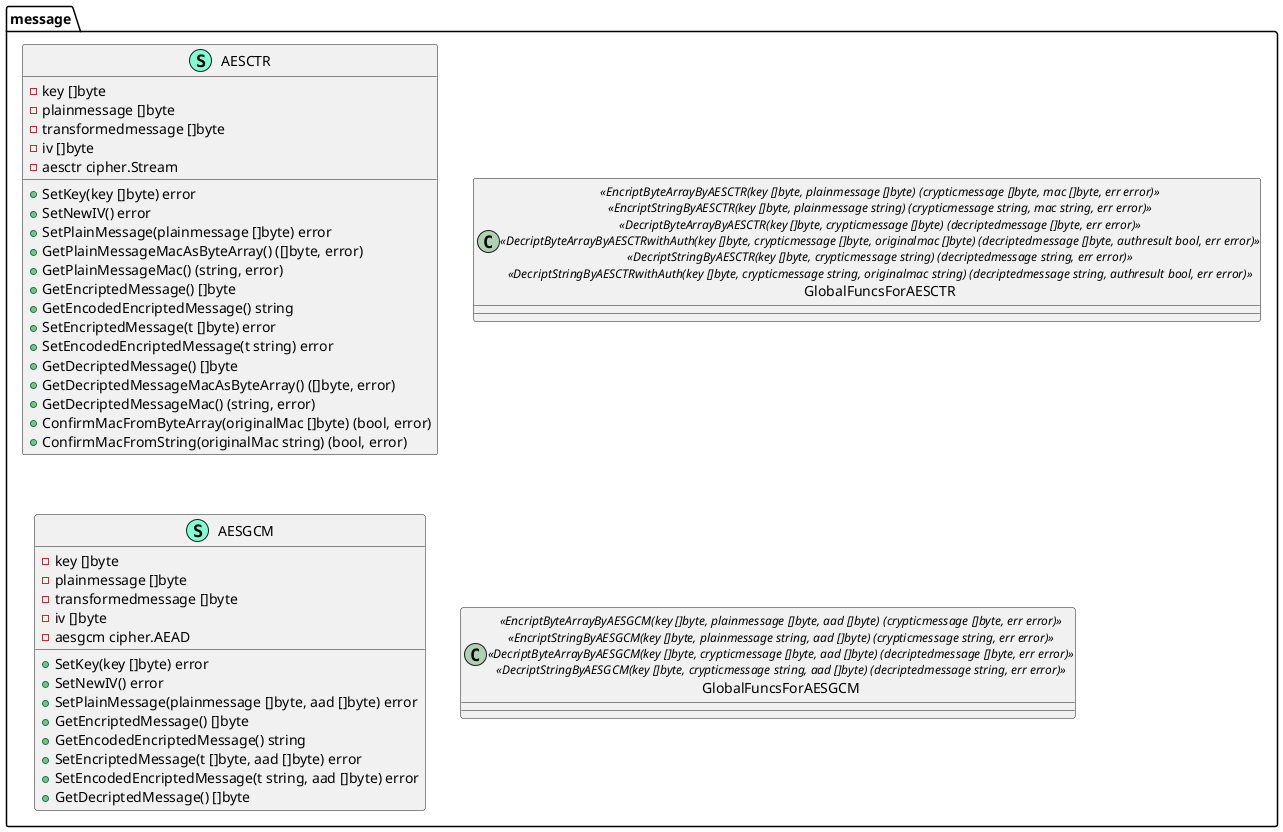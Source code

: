 @startuml
namespace message {
    class AESCTR << (S,Aquamarine) >> {
        - key []byte
        - plainmessage []byte
        - transformedmessage []byte
        - iv []byte
        - aesctr cipher.Stream

        + SetKey(key []byte) error
        + SetNewIV() error
        + SetPlainMessage(plainmessage []byte) error
        + GetPlainMessageMacAsByteArray() ([]byte, error)
        + GetPlainMessageMac() (string, error)
        + GetEncriptedMessage() []byte
        + GetEncodedEncriptedMessage() string
        + SetEncriptedMessage(t []byte) error
        + SetEncodedEncriptedMessage(t string) error
        + GetDecriptedMessage() []byte
        + GetDecriptedMessageMacAsByteArray() ([]byte, error)
        + GetDecriptedMessageMac() (string, error)
        + ConfirmMacFromByteArray(originalMac []byte) (bool, error)
        + ConfirmMacFromString(originalMac string) (bool, error)

    }
    class GlobalFuncsForAESCTR <<EncriptByteArrayByAESCTR(key []byte, plainmessage []byte) (crypticmessage []byte, mac []byte, err error)>> \
                               <<EncriptStringByAESCTR(key []byte, plainmessage string) (crypticmessage string, mac string, err error)>> \
                               <<DecriptByteArrayByAESCTR(key []byte, crypticmessage []byte) (decriptedmessage []byte, err error)>> \
                               <<DecriptByteArrayByAESCTRwithAuth(key []byte, crypticmessage []byte, originalmac []byte) (decriptedmessage []byte, authresult bool, err error)>> \
                               <<DecriptStringByAESCTR(key []byte, crypticmessage string) (decriptedmessage string, err error)>> \
                               <<DecriptStringByAESCTRwithAuth(key []byte, crypticmessage string, originalmac string) (decriptedmessage string, authresult bool, err error)>>
    class AESGCM << (S,Aquamarine) >> {
        - key []byte
        - plainmessage []byte
        - transformedmessage []byte
        - iv []byte
        - aesgcm cipher.AEAD

        + SetKey(key []byte) error
        + SetNewIV() error
        + SetPlainMessage(plainmessage []byte, aad []byte) error
        + GetEncriptedMessage() []byte
        + GetEncodedEncriptedMessage() string
        + SetEncriptedMessage(t []byte, aad []byte) error
        + SetEncodedEncriptedMessage(t string, aad []byte) error
        + GetDecriptedMessage() []byte

    }
    class GlobalFuncsForAESGCM <<EncriptByteArrayByAESGCM(key []byte, plainmessage []byte, aad []byte) (crypticmessage []byte, err error)>> \
                               <<EncriptStringByAESGCM(key []byte, plainmessage string, aad []byte) (crypticmessage string, err error)>> \
                               <<DecriptByteArrayByAESGCM(key []byte, crypticmessage []byte, aad []byte) (decriptedmessage []byte, err error)>> \
                               <<DecriptStringByAESGCM(key []byte, crypticmessage string, aad []byte) (decriptedmessage string, err error)>>
}


@enduml

